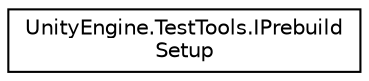 digraph "Graphical Class Hierarchy"
{
 // LATEX_PDF_SIZE
  edge [fontname="Helvetica",fontsize="10",labelfontname="Helvetica",labelfontsize="10"];
  node [fontname="Helvetica",fontsize="10",shape=record];
  rankdir="LR";
  Node0 [label="UnityEngine.TestTools.IPrebuild\lSetup",height=0.2,width=0.4,color="black", fillcolor="white", style="filled",URL="$interface_unity_engine_1_1_test_tools_1_1_i_prebuild_setup.html",tooltip=" "];
}
